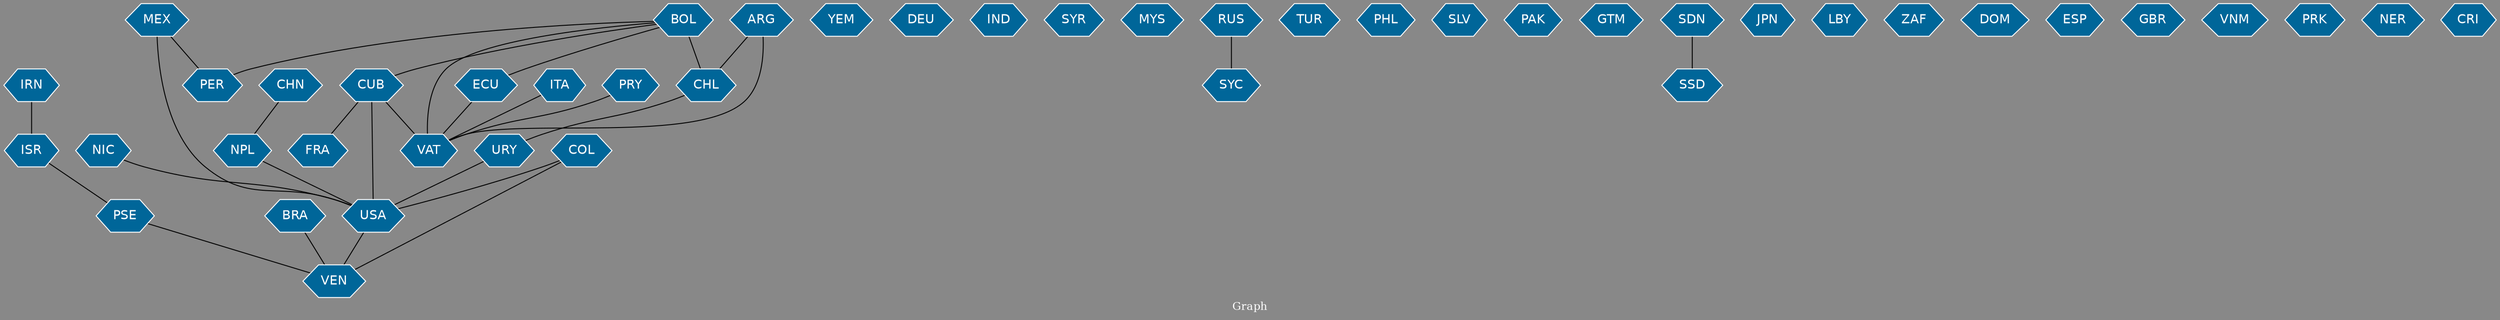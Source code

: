 // Countries together in item graph
graph {
	graph [bgcolor="#888888" fontcolor=white fontsize=12 label="Graph" outputorder=edgesfirst overlap=prism]
	node [color=white fillcolor="#006699" fontcolor=white fontname=Helvetica shape=hexagon style=filled]
	edge [arrowhead=open color=black fontcolor=white fontname=Courier fontsize=12]
		USA [label=USA]
		YEM [label=YEM]
		FRA [label=FRA]
		CUB [label=CUB]
		CHL [label=CHL]
		VAT [label=VAT]
		BOL [label=BOL]
		BRA [label=BRA]
		DEU [label=DEU]
		MEX [label=MEX]
		COL [label=COL]
		ARG [label=ARG]
		PER [label=PER]
		IND [label=IND]
		NPL [label=NPL]
		CHN [label=CHN]
		ECU [label=ECU]
		SYR [label=SYR]
		MYS [label=MYS]
		SYC [label=SYC]
		RUS [label=RUS]
		ISR [label=ISR]
		PSE [label=PSE]
		TUR [label=TUR]
		URY [label=URY]
		VEN [label=VEN]
		NIC [label=NIC]
		ITA [label=ITA]
		PHL [label=PHL]
		SLV [label=SLV]
		PAK [label=PAK]
		GTM [label=GTM]
		SSD [label=SSD]
		SDN [label=SDN]
		JPN [label=JPN]
		LBY [label=LBY]
		PRY [label=PRY]
		ZAF [label=ZAF]
		DOM [label=DOM]
		IRN [label=IRN]
		ESP [label=ESP]
		GBR [label=GBR]
		VNM [label=VNM]
		PRK [label=PRK]
		NER [label=NER]
		CRI [label=CRI]
			PSE -- VEN [weight=1]
			PRY -- VAT [weight=1]
			ISR -- PSE [weight=1]
			CUB -- FRA [weight=1]
			MEX -- PER [weight=1]
			CHN -- NPL [weight=1]
			URY -- USA [weight=2]
			BOL -- PER [weight=2]
			COL -- VEN [weight=2]
			ARG -- CHL [weight=2]
			NIC -- USA [weight=1]
			MEX -- USA [weight=2]
			ARG -- VAT [weight=1]
			CHL -- URY [weight=1]
			ITA -- VAT [weight=1]
			CUB -- VAT [weight=1]
			IRN -- ISR [weight=1]
			USA -- VEN [weight=1]
			CUB -- USA [weight=3]
			BOL -- ECU [weight=1]
			BRA -- VEN [weight=2]
			SDN -- SSD [weight=1]
			COL -- USA [weight=1]
			BOL -- CHL [weight=7]
			BOL -- CUB [weight=1]
			BOL -- VAT [weight=1]
			RUS -- SYC [weight=1]
			NPL -- USA [weight=3]
			ECU -- VAT [weight=2]
}